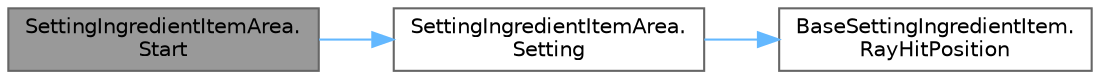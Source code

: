 digraph "SettingIngredientItemArea.Start"
{
 // LATEX_PDF_SIZE
  bgcolor="transparent";
  edge [fontname=Helvetica,fontsize=10,labelfontname=Helvetica,labelfontsize=10];
  node [fontname=Helvetica,fontsize=10,shape=box,height=0.2,width=0.4];
  rankdir="LR";
  Node1 [id="Node000001",label="SettingIngredientItemArea.\lStart",height=0.2,width=0.4,color="gray40", fillcolor="grey60", style="filled", fontcolor="black",tooltip=" "];
  Node1 -> Node2 [id="edge1_Node000001_Node000002",color="steelblue1",style="solid",tooltip=" "];
  Node2 [id="Node000002",label="SettingIngredientItemArea.\lSetting",height=0.2,width=0.4,color="grey40", fillcolor="white", style="filled",URL="$class_setting_ingredient_item_area.html#a15383912dcc8b02f5c94d9cf0207f31a",tooltip=" "];
  Node2 -> Node3 [id="edge2_Node000002_Node000003",color="steelblue1",style="solid",tooltip=" "];
  Node3 [id="Node000003",label="BaseSettingIngredientItem.\lRayHitPosition",height=0.2,width=0.4,color="grey40", fillcolor="white", style="filled",URL="$class_base_setting_ingredient_item.html#aa80e69fee8df7465e5539c254d9816da",tooltip=" "];
}
